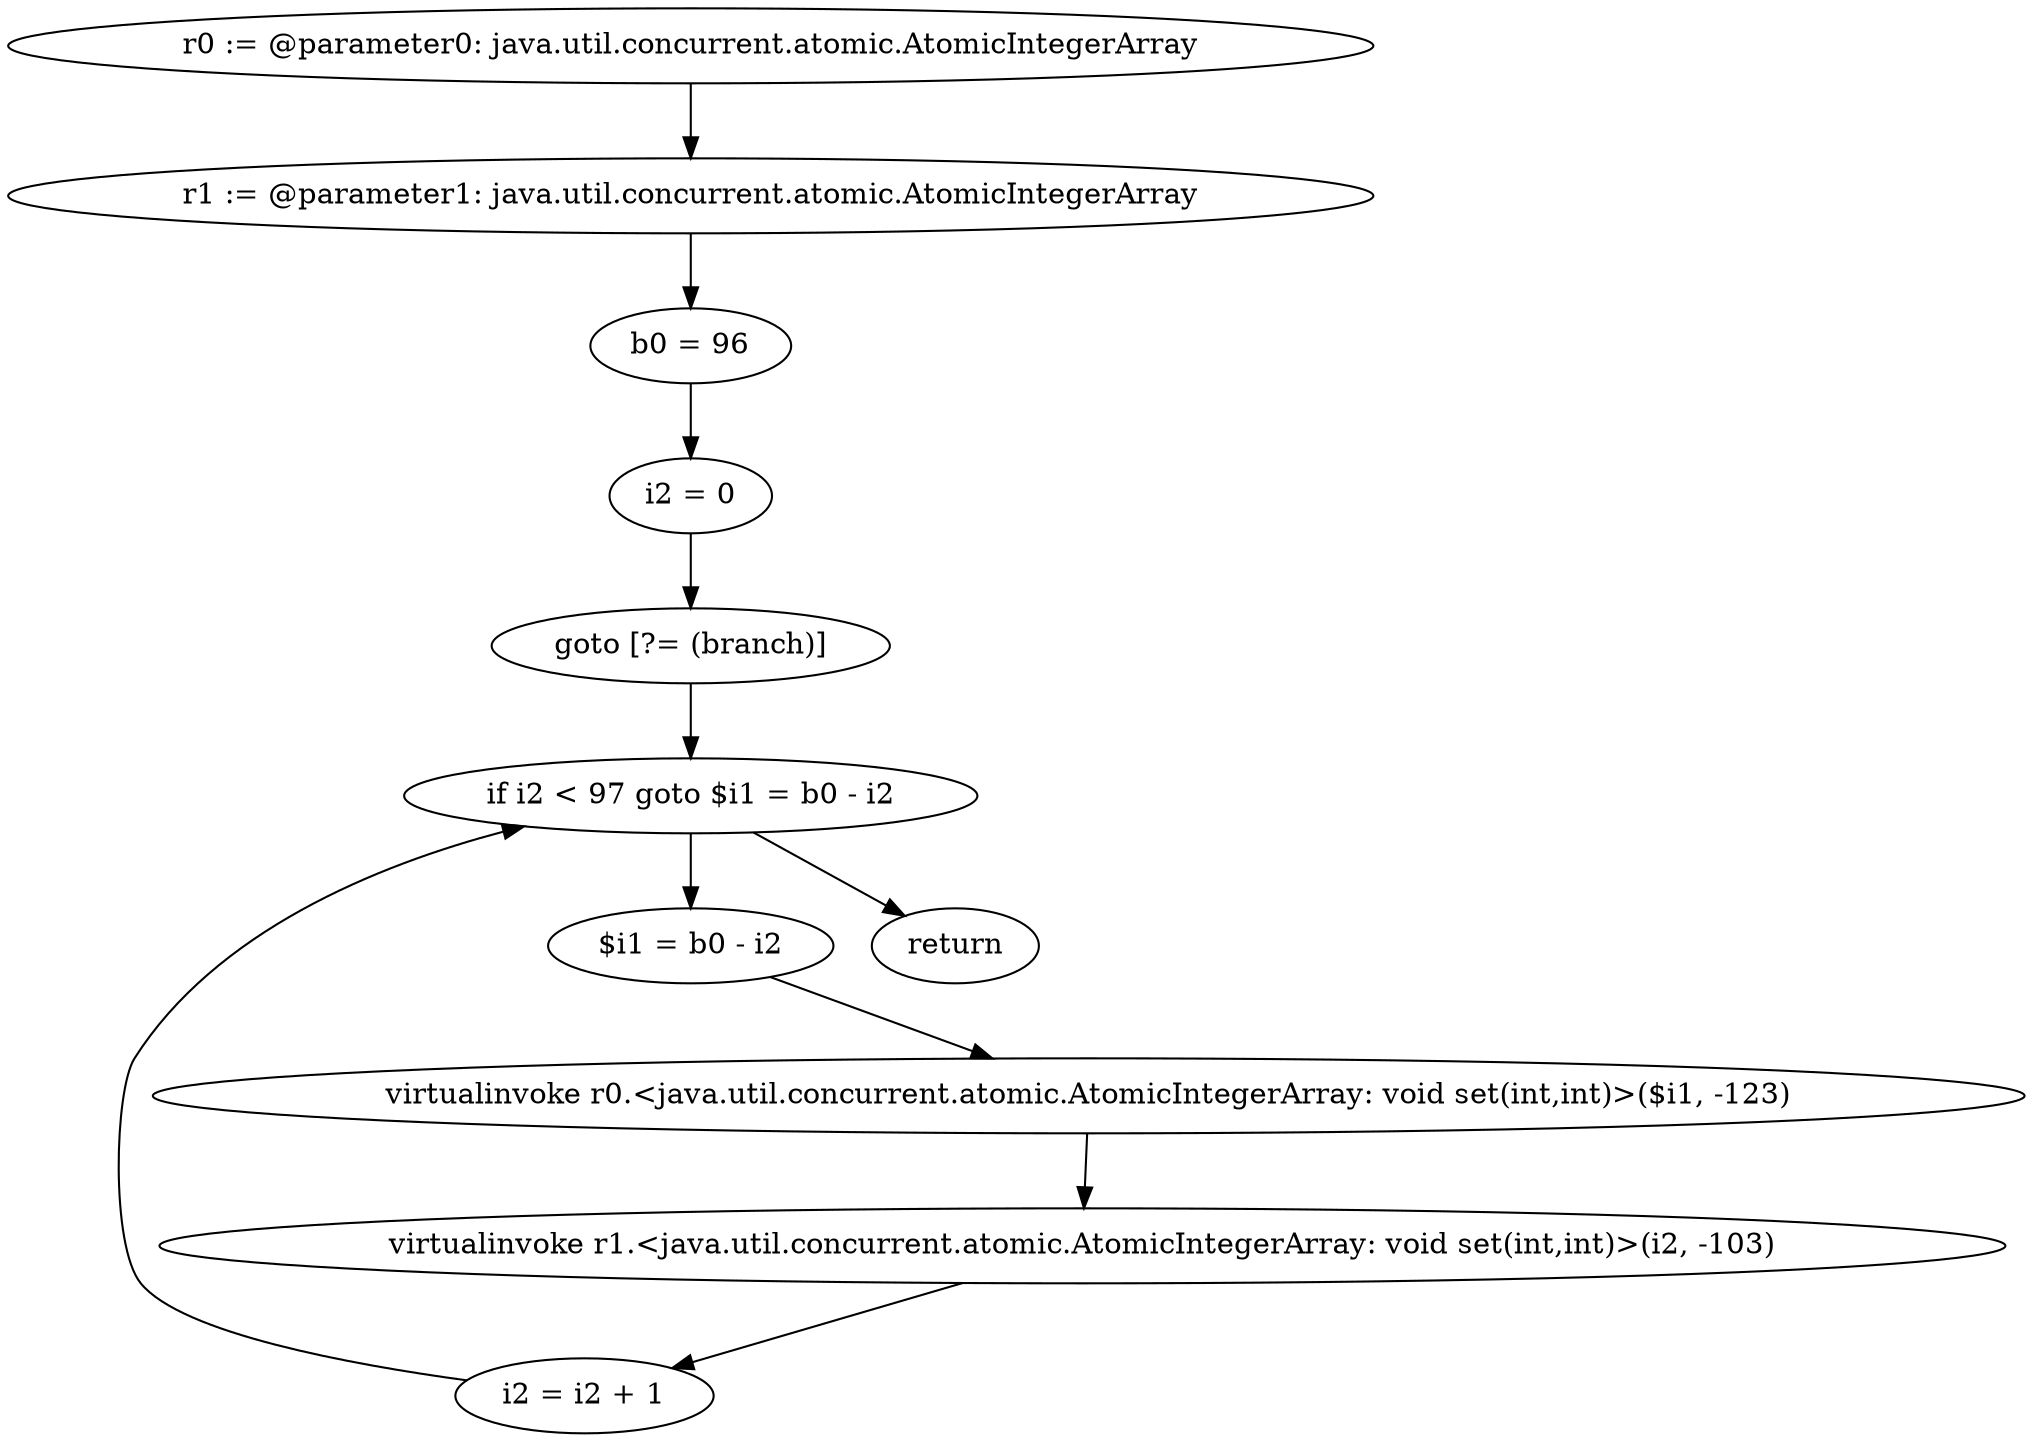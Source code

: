 digraph "unitGraph" {
    "r0 := @parameter0: java.util.concurrent.atomic.AtomicIntegerArray"
    "r1 := @parameter1: java.util.concurrent.atomic.AtomicIntegerArray"
    "b0 = 96"
    "i2 = 0"
    "goto [?= (branch)]"
    "$i1 = b0 - i2"
    "virtualinvoke r0.<java.util.concurrent.atomic.AtomicIntegerArray: void set(int,int)>($i1, -123)"
    "virtualinvoke r1.<java.util.concurrent.atomic.AtomicIntegerArray: void set(int,int)>(i2, -103)"
    "i2 = i2 + 1"
    "if i2 < 97 goto $i1 = b0 - i2"
    "return"
    "r0 := @parameter0: java.util.concurrent.atomic.AtomicIntegerArray"->"r1 := @parameter1: java.util.concurrent.atomic.AtomicIntegerArray";
    "r1 := @parameter1: java.util.concurrent.atomic.AtomicIntegerArray"->"b0 = 96";
    "b0 = 96"->"i2 = 0";
    "i2 = 0"->"goto [?= (branch)]";
    "goto [?= (branch)]"->"if i2 < 97 goto $i1 = b0 - i2";
    "$i1 = b0 - i2"->"virtualinvoke r0.<java.util.concurrent.atomic.AtomicIntegerArray: void set(int,int)>($i1, -123)";
    "virtualinvoke r0.<java.util.concurrent.atomic.AtomicIntegerArray: void set(int,int)>($i1, -123)"->"virtualinvoke r1.<java.util.concurrent.atomic.AtomicIntegerArray: void set(int,int)>(i2, -103)";
    "virtualinvoke r1.<java.util.concurrent.atomic.AtomicIntegerArray: void set(int,int)>(i2, -103)"->"i2 = i2 + 1";
    "i2 = i2 + 1"->"if i2 < 97 goto $i1 = b0 - i2";
    "if i2 < 97 goto $i1 = b0 - i2"->"return";
    "if i2 < 97 goto $i1 = b0 - i2"->"$i1 = b0 - i2";
}
